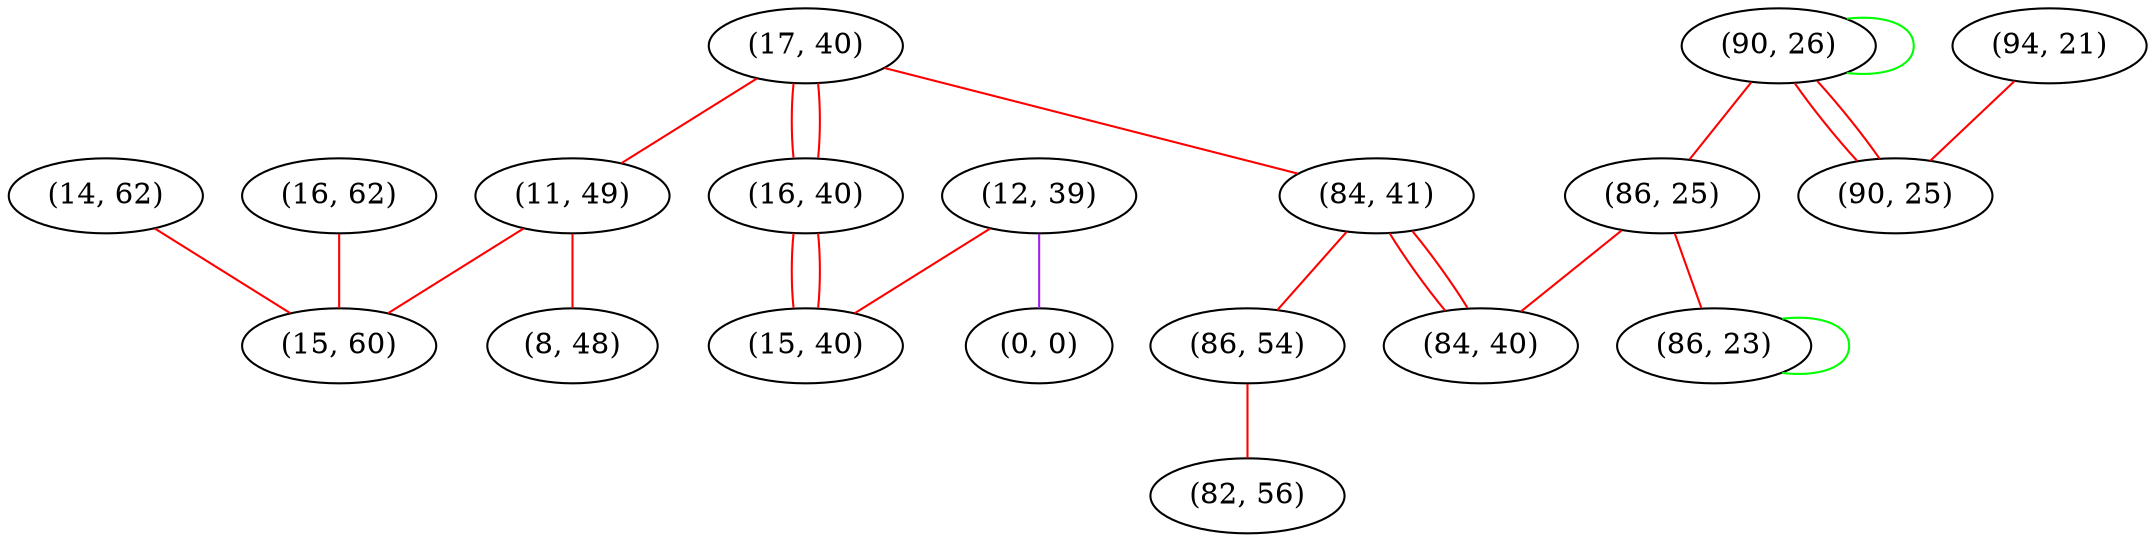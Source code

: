 graph "" {
"(17, 40)";
"(11, 49)";
"(90, 26)";
"(94, 21)";
"(14, 62)";
"(16, 62)";
"(12, 39)";
"(16, 40)";
"(86, 25)";
"(15, 60)";
"(0, 0)";
"(84, 41)";
"(86, 54)";
"(84, 40)";
"(15, 40)";
"(86, 23)";
"(8, 48)";
"(90, 25)";
"(82, 56)";
"(17, 40)" -- "(11, 49)"  [color=red, key=0, weight=1];
"(17, 40)" -- "(84, 41)"  [color=red, key=0, weight=1];
"(17, 40)" -- "(16, 40)"  [color=red, key=0, weight=1];
"(17, 40)" -- "(16, 40)"  [color=red, key=1, weight=1];
"(11, 49)" -- "(15, 60)"  [color=red, key=0, weight=1];
"(11, 49)" -- "(8, 48)"  [color=red, key=0, weight=1];
"(90, 26)" -- "(86, 25)"  [color=red, key=0, weight=1];
"(90, 26)" -- "(90, 25)"  [color=red, key=0, weight=1];
"(90, 26)" -- "(90, 25)"  [color=red, key=1, weight=1];
"(90, 26)" -- "(90, 26)"  [color=green, key=0, weight=2];
"(94, 21)" -- "(90, 25)"  [color=red, key=0, weight=1];
"(14, 62)" -- "(15, 60)"  [color=red, key=0, weight=1];
"(16, 62)" -- "(15, 60)"  [color=red, key=0, weight=1];
"(12, 39)" -- "(0, 0)"  [color=purple, key=0, weight=4];
"(12, 39)" -- "(15, 40)"  [color=red, key=0, weight=1];
"(16, 40)" -- "(15, 40)"  [color=red, key=0, weight=1];
"(16, 40)" -- "(15, 40)"  [color=red, key=1, weight=1];
"(86, 25)" -- "(86, 23)"  [color=red, key=0, weight=1];
"(86, 25)" -- "(84, 40)"  [color=red, key=0, weight=1];
"(84, 41)" -- "(84, 40)"  [color=red, key=0, weight=1];
"(84, 41)" -- "(84, 40)"  [color=red, key=1, weight=1];
"(84, 41)" -- "(86, 54)"  [color=red, key=0, weight=1];
"(86, 54)" -- "(82, 56)"  [color=red, key=0, weight=1];
"(86, 23)" -- "(86, 23)"  [color=green, key=0, weight=2];
}

